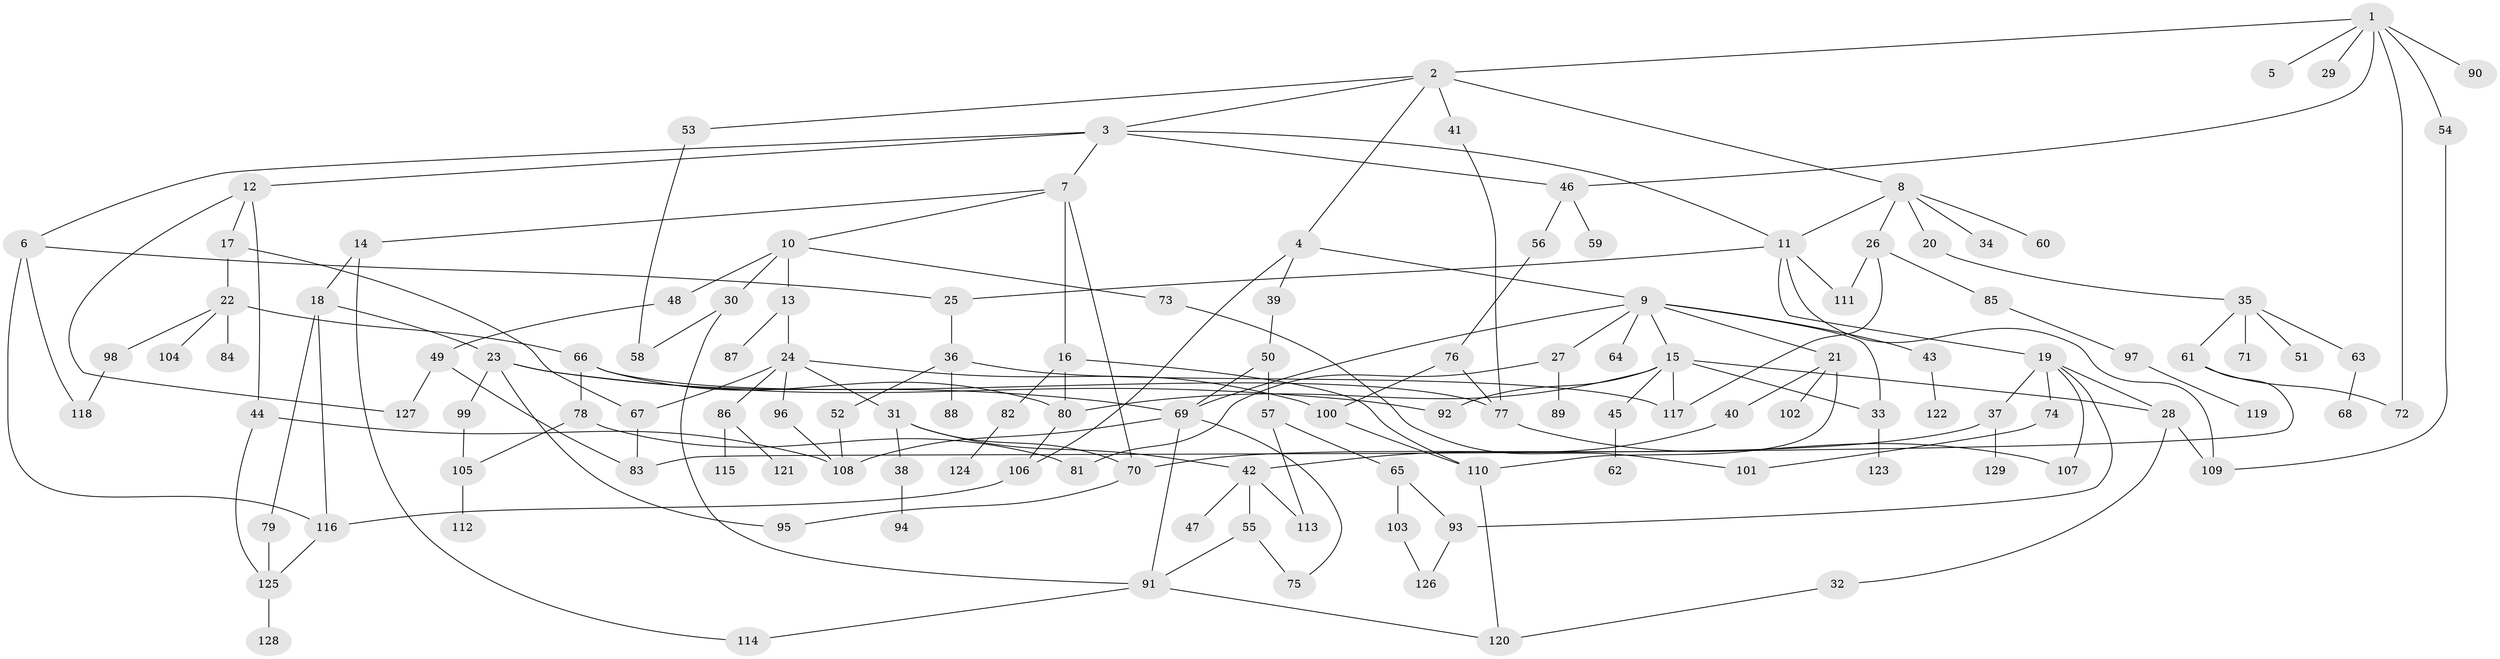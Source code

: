 // Generated by graph-tools (version 1.1) at 2025/42/03/09/25 04:42:31]
// undirected, 129 vertices, 180 edges
graph export_dot {
graph [start="1"]
  node [color=gray90,style=filled];
  1;
  2;
  3;
  4;
  5;
  6;
  7;
  8;
  9;
  10;
  11;
  12;
  13;
  14;
  15;
  16;
  17;
  18;
  19;
  20;
  21;
  22;
  23;
  24;
  25;
  26;
  27;
  28;
  29;
  30;
  31;
  32;
  33;
  34;
  35;
  36;
  37;
  38;
  39;
  40;
  41;
  42;
  43;
  44;
  45;
  46;
  47;
  48;
  49;
  50;
  51;
  52;
  53;
  54;
  55;
  56;
  57;
  58;
  59;
  60;
  61;
  62;
  63;
  64;
  65;
  66;
  67;
  68;
  69;
  70;
  71;
  72;
  73;
  74;
  75;
  76;
  77;
  78;
  79;
  80;
  81;
  82;
  83;
  84;
  85;
  86;
  87;
  88;
  89;
  90;
  91;
  92;
  93;
  94;
  95;
  96;
  97;
  98;
  99;
  100;
  101;
  102;
  103;
  104;
  105;
  106;
  107;
  108;
  109;
  110;
  111;
  112;
  113;
  114;
  115;
  116;
  117;
  118;
  119;
  120;
  121;
  122;
  123;
  124;
  125;
  126;
  127;
  128;
  129;
  1 -- 2;
  1 -- 5;
  1 -- 29;
  1 -- 46;
  1 -- 54;
  1 -- 90;
  1 -- 72;
  2 -- 3;
  2 -- 4;
  2 -- 8;
  2 -- 41;
  2 -- 53;
  3 -- 6;
  3 -- 7;
  3 -- 12;
  3 -- 46;
  3 -- 11;
  4 -- 9;
  4 -- 39;
  4 -- 106;
  6 -- 116;
  6 -- 118;
  6 -- 25;
  7 -- 10;
  7 -- 14;
  7 -- 16;
  7 -- 70;
  8 -- 11;
  8 -- 20;
  8 -- 26;
  8 -- 34;
  8 -- 60;
  9 -- 15;
  9 -- 21;
  9 -- 27;
  9 -- 33;
  9 -- 43;
  9 -- 64;
  9 -- 69;
  10 -- 13;
  10 -- 30;
  10 -- 48;
  10 -- 73;
  11 -- 19;
  11 -- 25;
  11 -- 111;
  11 -- 109;
  12 -- 17;
  12 -- 44;
  12 -- 127;
  13 -- 24;
  13 -- 87;
  14 -- 18;
  14 -- 114;
  15 -- 45;
  15 -- 80;
  15 -- 117;
  15 -- 33;
  15 -- 92;
  15 -- 28;
  16 -- 82;
  16 -- 110;
  16 -- 80;
  17 -- 22;
  17 -- 67;
  18 -- 23;
  18 -- 79;
  18 -- 116;
  19 -- 28;
  19 -- 37;
  19 -- 74;
  19 -- 93;
  19 -- 107;
  20 -- 35;
  21 -- 40;
  21 -- 102;
  21 -- 110;
  22 -- 66;
  22 -- 84;
  22 -- 98;
  22 -- 104;
  23 -- 92;
  23 -- 95;
  23 -- 99;
  23 -- 69;
  24 -- 31;
  24 -- 67;
  24 -- 86;
  24 -- 96;
  24 -- 100;
  25 -- 36;
  26 -- 85;
  26 -- 117;
  26 -- 111;
  27 -- 89;
  27 -- 81;
  28 -- 32;
  28 -- 109;
  30 -- 91;
  30 -- 58;
  31 -- 38;
  31 -- 42;
  31 -- 70;
  32 -- 120;
  33 -- 123;
  35 -- 51;
  35 -- 61;
  35 -- 63;
  35 -- 71;
  36 -- 52;
  36 -- 88;
  36 -- 117;
  37 -- 129;
  37 -- 70;
  38 -- 94;
  39 -- 50;
  40 -- 42;
  41 -- 77;
  42 -- 47;
  42 -- 55;
  42 -- 113;
  43 -- 122;
  44 -- 125;
  44 -- 108;
  45 -- 62;
  46 -- 56;
  46 -- 59;
  48 -- 49;
  49 -- 83;
  49 -- 127;
  50 -- 57;
  50 -- 69;
  52 -- 108;
  53 -- 58;
  54 -- 109;
  55 -- 91;
  55 -- 75;
  56 -- 76;
  57 -- 65;
  57 -- 113;
  61 -- 72;
  61 -- 83;
  63 -- 68;
  65 -- 103;
  65 -- 93;
  66 -- 78;
  66 -- 77;
  66 -- 80;
  67 -- 83;
  69 -- 75;
  69 -- 108;
  69 -- 91;
  70 -- 95;
  73 -- 101;
  74 -- 101;
  76 -- 77;
  76 -- 100;
  77 -- 107;
  78 -- 81;
  78 -- 105;
  79 -- 125;
  80 -- 106;
  82 -- 124;
  85 -- 97;
  86 -- 115;
  86 -- 121;
  91 -- 120;
  91 -- 114;
  93 -- 126;
  96 -- 108;
  97 -- 119;
  98 -- 118;
  99 -- 105;
  100 -- 110;
  103 -- 126;
  105 -- 112;
  106 -- 116;
  110 -- 120;
  116 -- 125;
  125 -- 128;
}
